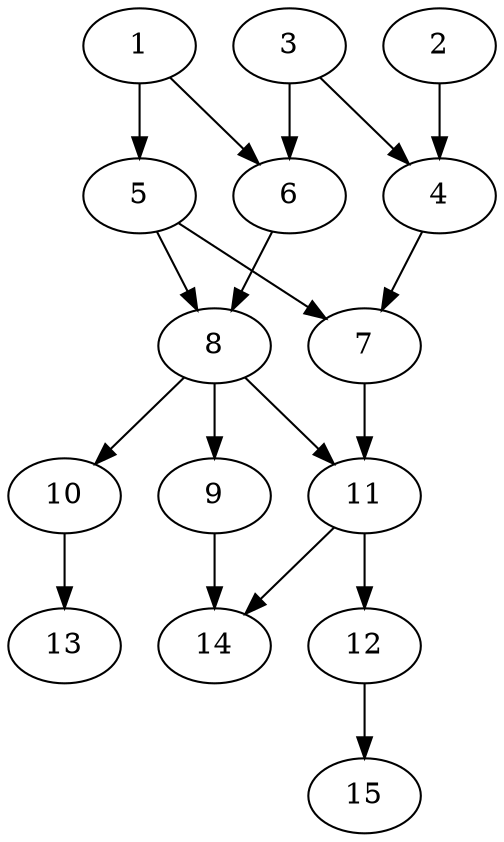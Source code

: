 // DAG automatically generated by daggen at Thu Oct  3 13:59:27 2019
// ./daggen --dot -n 15 --ccr 0.4 --fat 0.5 --regular 0.7 --density 0.7 --mindata 5242880 --maxdata 52428800 
digraph G {
  1 [size="79370240", alpha="0.08", expect_size="31748096"] 
  1 -> 5 [size ="31748096"]
  1 -> 6 [size ="31748096"]
  2 [size="130068480", alpha="0.13", expect_size="52027392"] 
  2 -> 4 [size ="52027392"]
  3 [size="113548800", alpha="0.18", expect_size="45419520"] 
  3 -> 4 [size ="45419520"]
  3 -> 6 [size ="45419520"]
  4 [size="82216960", alpha="0.13", expect_size="32886784"] 
  4 -> 7 [size ="32886784"]
  5 [size="90764800", alpha="0.01", expect_size="36305920"] 
  5 -> 7 [size ="36305920"]
  5 -> 8 [size ="36305920"]
  6 [size="118648320", alpha="0.11", expect_size="47459328"] 
  6 -> 8 [size ="47459328"]
  7 [size="116226560", alpha="0.07", expect_size="46490624"] 
  7 -> 11 [size ="46490624"]
  8 [size="76400640", alpha="0.08", expect_size="30560256"] 
  8 -> 9 [size ="30560256"]
  8 -> 10 [size ="30560256"]
  8 -> 11 [size ="30560256"]
  9 [size="59407360", alpha="0.20", expect_size="23762944"] 
  9 -> 14 [size ="23762944"]
  10 [size="111759360", alpha="0.12", expect_size="44703744"] 
  10 -> 13 [size ="44703744"]
  11 [size="44835840", alpha="0.11", expect_size="17934336"] 
  11 -> 12 [size ="17934336"]
  11 -> 14 [size ="17934336"]
  12 [size="92247040", alpha="0.18", expect_size="36898816"] 
  12 -> 15 [size ="36898816"]
  13 [size="52536320", alpha="0.04", expect_size="21014528"] 
  14 [size="40094720", alpha="0.02", expect_size="16037888"] 
  15 [size="115079680", alpha="0.01", expect_size="46031872"] 
}

